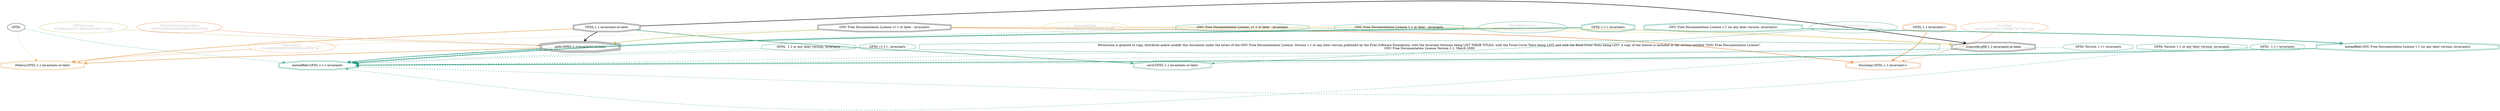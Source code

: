 strict digraph {
    node [shape=box];
    graph [splines=curved];
    1768 [label="SPDXLicense\nd3bc9ea4baf2614bfb4ea53459713dab"
         ,fontcolor=gray
         ,color="#b8bf62"
         ,fillcolor="beige;1"
         ,shape=ellipse];
    1769 [label="spdx:GFDL-1.1-invariants-or-later"
         ,shape=tripleoctagon];
    1770 [label="GFDL-1.1-invariants-or-later"
         ,shape=doubleoctagon];
    1771 [label="GNU Free Documentation License v1.1 or later - invariants"
         ,shape=doubleoctagon];
    6395 [label=GFDL,shape=octagon];
    6396 [label="FedoraEntry\n7412884fa2a25f16ed2be5ce923873a7"
         ,fontcolor=gray
         ,color="#e09d4b"
         ,fillcolor="beige;1"
         ,shape=ellipse];
    6397 [label="Fedora:GFDL-1.1-invariants-or-later"
         ,color="#e09d4b"
         ,shape=doubleoctagon];
    15873 [label="ScancodeData\n4ce9e30b4fa6ce24c4f7de0b96748a15"
          ,fontcolor=gray
          ,color="#dac767"
          ,fillcolor="beige;1"
          ,shape=ellipse];
    15874 [label="scancode:gfdl-1.1-invariants-or-later"
          ,shape=doubleoctagon];
    28107 [label="Fossology\naa523d5b4496b15cf96ec7a17e0cc14e"
          ,fontcolor=gray
          ,color="#e18745"
          ,fillcolor="beige;1"
          ,shape=ellipse];
    28108 [label="fossology:GFDL-1.1-invariants+"
          ,color="#e18745"
          ,shape=doubleoctagon];
    28109 [label="GFDL-1.1-invariants+"
          ,color="#e18745"
          ,shape=doubleoctagon];
    28694 [label="OrtLicenseCategorization\ncf0930cfd54aad84f6b9e0c256c548a5"
          ,fontcolor=gray
          ,color="#e06f45"
          ,fillcolor="beige;1"
          ,shape=ellipse];
    36822 [label="CavilLicenseChange\nac36150b12129221ba5da9a72ec542f2"
          ,fontcolor=gray
          ,color="#379469"
          ,fillcolor="beige;1"
          ,shape=ellipse];
    36823 [label="cavil:GFDL-1.1-invariants-or-later"
          ,color="#379469"
          ,shape=doubleoctagon];
    42979 [label="MetaeffektLicense\nf2d170beb5da3562ea1922d8b99f5315"
          ,fontcolor=gray
          ,color="#00876c"
          ,fillcolor="beige;1"
          ,shape=ellipse];
    42980 [label="metaeffekt:GFDL-1.1+-invariants"
          ,color="#00876c"
          ,shape=doubleoctagon];
    42981 [label="GFDL-1.1+-invariants"
          ,color="#00876c"
          ,shape=doubleoctagon];
    42982 [label="metaeffekt:GNU Free Documentation License 1.1 (or any later version; invariants)"
          ,color="#00876c"
          ,shape=doubleoctagon];
    42983 [label="GNU Free Documentation License 1.1 (or any later version; invariants)"
          ,color="#00876c"
          ,shape=doubleoctagon];
    42984 [label="GNU Free Documentation License, v1.1 or later - invariants"
          ,color="#00876c"
          ,shape=octagon];
    42985 [label="GNU Free Documentation License 1.1 or later - invariants"
          ,color="#00876c"
          ,shape=octagon];
    42986 [label="GFDL Version 1.1+ invariants"
          ,color="#00876c"
          ,shape=octagon];
    42987 [label="GFDL Version 1.1 or any later version, invariants"
          ,color="#00876c"
          ,shape=octagon];
    42988 [label="GFDL  1.1+ invariants"
          ,color="#00876c"
          ,shape=octagon];
    42989 [label="GFDL  1.1 or any later version, invariants"
          ,color="#00876c"
          ,shape=octagon];
    42990 [label="GFDL v1.1+, invariants"
          ,color="#00876c"
          ,shape=octagon];
    42991 [label="Permission is granted to copy, distribute and/or modify this document under the terms of the GNU Free Documentation License, Version 1.1 or any later version published by the Free Software Foundation; with the Invariant Sections being LIST THEIR TITLES, with the Front-Cover Texts being LIST, and with the Back-Cover Texts being LIST. A copy of the license is included in the section entitled \"GNU Free Documentation License\".\nGNU Free Documentation License Version 1.1, March 2000"
          ,color="#00876c"
          ,shape=octagon];
    1768 -> 1769 [weight=0.5
                 ,color="#b8bf62"];
    1769 -> 6397 [style=bold
                 ,arrowhead=vee
                 ,weight=0.7
                 ,color="#e09d4b"];
    1769 -> 42980 [style=bold
                  ,arrowhead=vee
                  ,weight=0.7
                  ,color="#00876c"];
    1770 -> 1769 [style=bold
                 ,arrowhead=vee
                 ,weight=0.7];
    1770 -> 6397 [style=bold
                 ,arrowhead=vee
                 ,weight=0.7
                 ,color="#e09d4b"];
    1770 -> 15874 [style=bold
                  ,arrowhead=vee
                  ,weight=0.7];
    1770 -> 36823 [style=bold
                  ,arrowhead=vee
                  ,weight=0.7
                  ,color="#379469"];
    1770 -> 36823 [style=bold
                  ,arrowhead=vee
                  ,weight=0.7
                  ,color="#379469"];
    1771 -> 1769 [style=bold
                 ,arrowhead=vee
                 ,weight=0.7
                 ,color="#b8bf62"];
    1771 -> 6397 [style=dashed
                 ,arrowhead=vee
                 ,weight=0.5
                 ,color="#e09d4b"];
    1771 -> 15874 [style=bold
                  ,arrowhead=vee
                  ,weight=0.7
                  ,color="#dac767"];
    1771 -> 28108 [style=bold
                  ,arrowhead=vee
                  ,weight=0.7
                  ,color="#e18745"];
    6395 -> 6397 [style=dashed
                 ,arrowhead=vee
                 ,weight=0.5
                 ,color="#e09d4b"];
    6395 -> 42980 [style=dashed
                  ,arrowhead=vee
                  ,weight=0.5
                  ,color="#00876c"];
    6396 -> 6397 [weight=0.5
                 ,color="#e09d4b"];
    15873 -> 15874 [weight=0.5
                   ,color="#dac767"];
    15874 -> 42980 [style=dashed
                   ,arrowhead=vee
                   ,weight=0.5
                   ,color="#00876c"];
    28107 -> 28108 [weight=0.5
                   ,color="#e18745"];
    28109 -> 28108 [style=bold
                   ,arrowhead=vee
                   ,weight=0.7
                   ,color="#e18745"];
    28694 -> 1769 [weight=0.5
                  ,color="#e06f45"];
    36822 -> 36823 [weight=0.5
                   ,color="#379469"];
    42979 -> 42980 [weight=0.5
                   ,color="#00876c"];
    42981 -> 42980 [style=bold
                   ,arrowhead=vee
                   ,weight=0.7
                   ,color="#00876c"];
    42982 -> 42980 [style=bold
                   ,arrowhead=vee
                   ,weight=0.7
                   ,color="#00876c"];
    42983 -> 42982 [style=bold
                   ,arrowhead=vee
                   ,weight=0.7
                   ,color="#00876c"];
    42984 -> 42980 [style=dashed
                   ,arrowhead=vee
                   ,weight=0.5
                   ,color="#00876c"];
    42985 -> 42980 [style=dashed
                   ,arrowhead=vee
                   ,weight=0.5
                   ,color="#00876c"];
    42986 -> 42980 [style=dashed
                   ,arrowhead=vee
                   ,weight=0.5
                   ,color="#00876c"];
    42987 -> 42980 [style=dashed
                   ,arrowhead=vee
                   ,weight=0.5
                   ,color="#00876c"];
    42988 -> 42980 [style=dashed
                   ,arrowhead=vee
                   ,weight=0.5
                   ,color="#00876c"];
    42989 -> 42980 [style=dashed
                   ,arrowhead=vee
                   ,weight=0.5
                   ,color="#00876c"];
    42990 -> 42980 [style=dashed
                   ,arrowhead=vee
                   ,weight=0.5
                   ,color="#00876c"];
    42991 -> 42980 [style=dashed
                   ,arrowhead=vee
                   ,weight=0.5
                   ,color="#00876c"];
}
